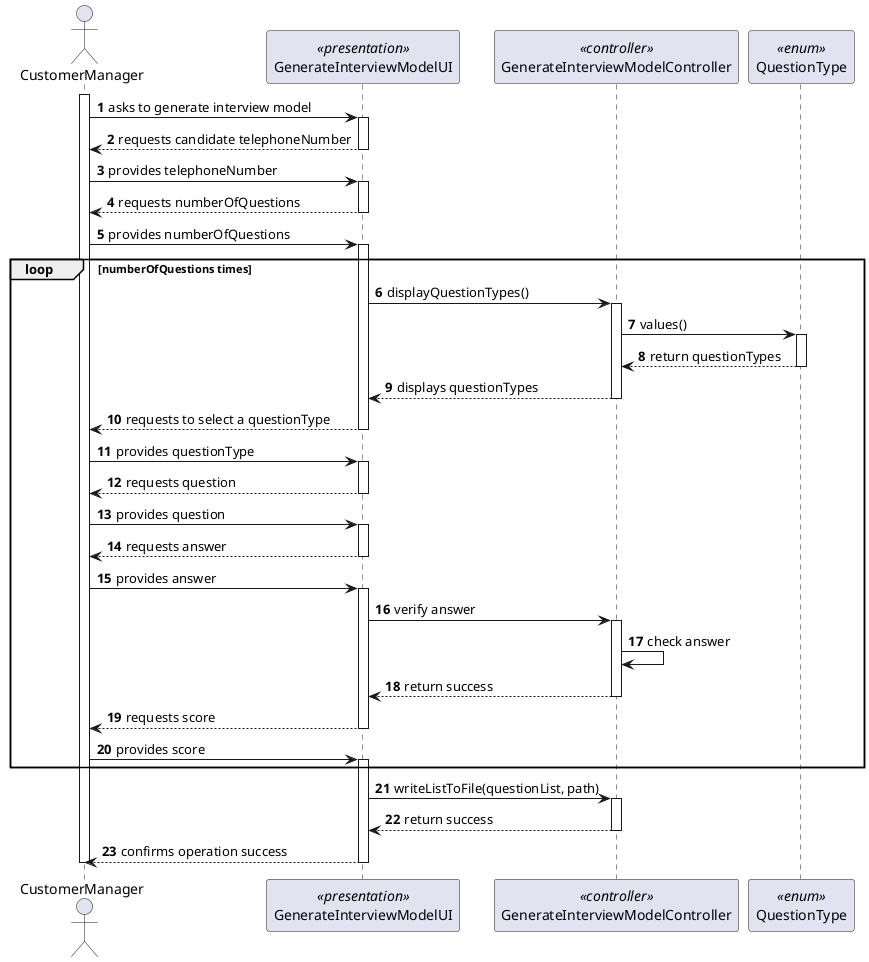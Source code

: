 @startuml
autonumber

actor CustomerManager

participant GenerateInterviewModelUI <<presentation>>
participant GenerateInterviewModelController <<controller>>
participant QuestionType <<enum>>

activate CustomerManager

    CustomerManager -> GenerateInterviewModelUI : asks to generate interview model
    activate GenerateInterviewModelUI

        GenerateInterviewModelUI --> CustomerManager : requests candidate telephoneNumber
    deactivate GenerateInterviewModelUI

    CustomerManager -> GenerateInterviewModelUI : provides telephoneNumber
    activate GenerateInterviewModelUI

        GenerateInterviewModelUI --> CustomerManager : requests numberOfQuestions
    deactivate GenerateInterviewModelUI

    CustomerManager -> GenerateInterviewModelUI : provides numberOfQuestions
    activate GenerateInterviewModelUI

loop numberOfQuestions times

        GenerateInterviewModelUI -> GenerateInterviewModelController : displayQuestionTypes()
        activate GenerateInterviewModelController

            GenerateInterviewModelController -> QuestionType : values()
            activate QuestionType

                QuestionType --> GenerateInterviewModelController : return questionTypes
            deactivate QuestionType

            GenerateInterviewModelController --> GenerateInterviewModelUI : displays questionTypes
        deactivate GenerateInterviewModelController

        GenerateInterviewModelUI --> CustomerManager : requests to select a questionType
    deactivate GenerateInterviewModelUI

    CustomerManager -> GenerateInterviewModelUI : provides questionType
    activate GenerateInterviewModelUI

        GenerateInterviewModelUI --> CustomerManager : requests question
    deactivate GenerateInterviewModelUI

    CustomerManager -> GenerateInterviewModelUI : provides question
    activate GenerateInterviewModelUI

        GenerateInterviewModelUI --> CustomerManager : requests answer
    deactivate GenerateInterviewModelUI

    CustomerManager -> GenerateInterviewModelUI : provides answer
    activate GenerateInterviewModelUI

        GenerateInterviewModelUI -> GenerateInterviewModelController : verify answer
        activate GenerateInterviewModelController

                GenerateInterviewModelController -> GenerateInterviewModelController : check answer
                GenerateInterviewModelController --> GenerateInterviewModelUI : return success
        deactivate GenerateInterviewModelController

        GenerateInterviewModelUI --> CustomerManager : requests score
    deactivate GenerateInterviewModelUI

    CustomerManager -> GenerateInterviewModelUI : provides score
    activate GenerateInterviewModelUI

end loop

        GenerateInterviewModelUI -> GenerateInterviewModelController : writeListToFile(questionList, path)
        activate GenerateInterviewModelController

            GenerateInterviewModelController --> GenerateInterviewModelUI : return success
        deactivate GenerateInterviewModelController

        GenerateInterviewModelUI --> CustomerManager : confirms operation success
    deactivate GenerateInterviewModelUI

deactivate CustomerManager

@enduml